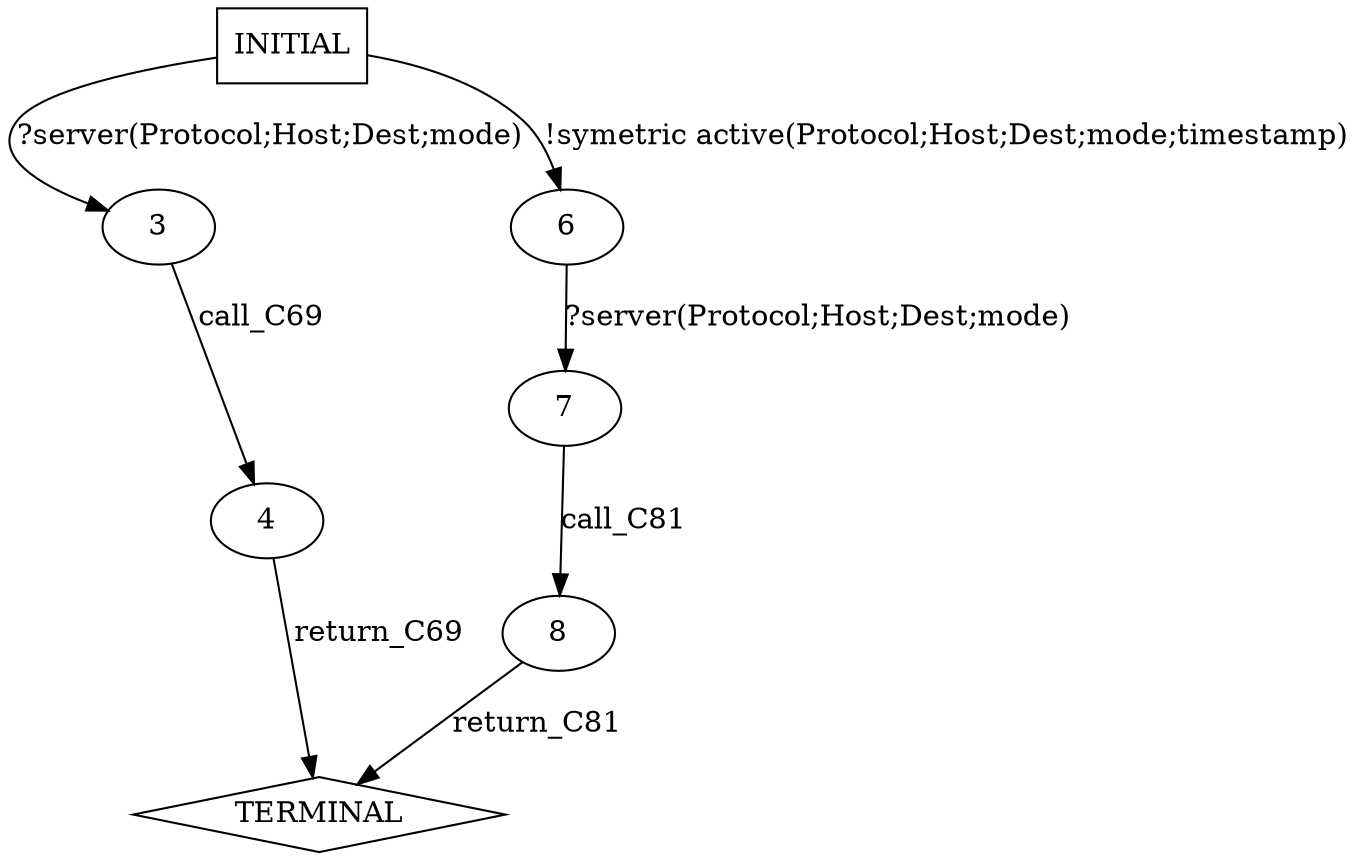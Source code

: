 digraph G {
  0 [label="INITIAL",shape=box];
  1 [label="TERMINAL",shape=diamond];
  3 [label="3"];
  4 [label="4"];
  6 [label="6"];
  7 [label="7"];
  8 [label="8"];
0->3 [label="?server(Protocol;Host;Dest;mode)"];
3->4  [label="call_C69"];
4->1  [label="return_C69"];
0->6 [label="!symetric active(Protocol;Host;Dest;mode;timestamp)"];
6->7 [label="?server(Protocol;Host;Dest;mode)"];
7->8  [label="call_C81"];
8->1  [label="return_C81"];
}
